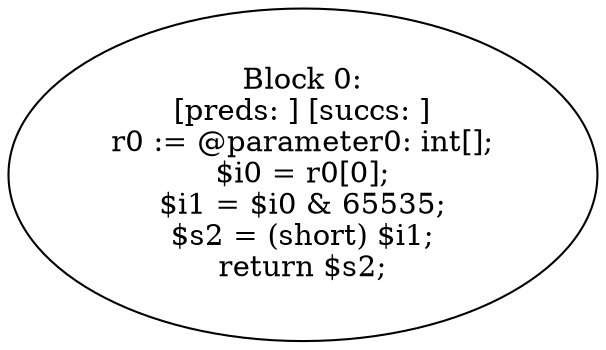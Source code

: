 digraph "unitGraph" {
    "Block 0:
[preds: ] [succs: ]
r0 := @parameter0: int[];
$i0 = r0[0];
$i1 = $i0 & 65535;
$s2 = (short) $i1;
return $s2;
"
}
